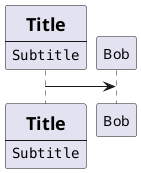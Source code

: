 @startuml

participant Participant [
    =Title
    ----
    ""Subtitle""
]

participant Bob

Participant -> Bob

@enduml